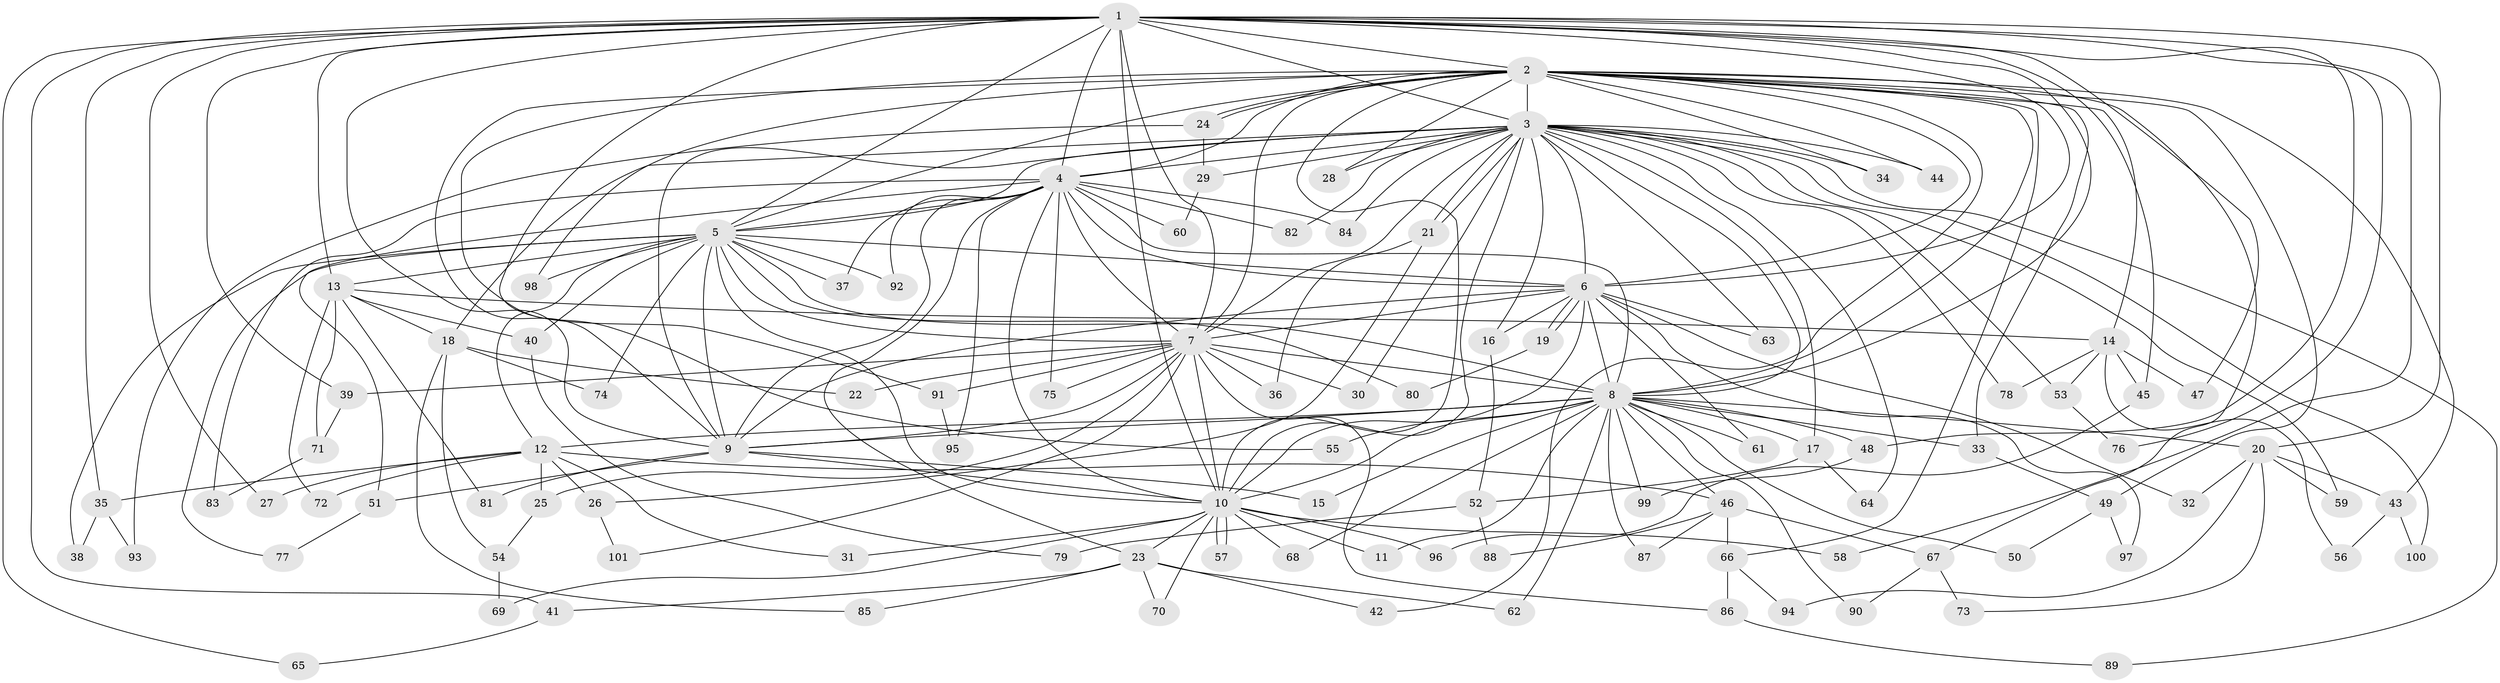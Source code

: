 // Generated by graph-tools (version 1.1) at 2025/11/02/27/25 16:11:02]
// undirected, 101 vertices, 227 edges
graph export_dot {
graph [start="1"]
  node [color=gray90,style=filled];
  1;
  2;
  3;
  4;
  5;
  6;
  7;
  8;
  9;
  10;
  11;
  12;
  13;
  14;
  15;
  16;
  17;
  18;
  19;
  20;
  21;
  22;
  23;
  24;
  25;
  26;
  27;
  28;
  29;
  30;
  31;
  32;
  33;
  34;
  35;
  36;
  37;
  38;
  39;
  40;
  41;
  42;
  43;
  44;
  45;
  46;
  47;
  48;
  49;
  50;
  51;
  52;
  53;
  54;
  55;
  56;
  57;
  58;
  59;
  60;
  61;
  62;
  63;
  64;
  65;
  66;
  67;
  68;
  69;
  70;
  71;
  72;
  73;
  74;
  75;
  76;
  77;
  78;
  79;
  80;
  81;
  82;
  83;
  84;
  85;
  86;
  87;
  88;
  89;
  90;
  91;
  92;
  93;
  94;
  95;
  96;
  97;
  98;
  99;
  100;
  101;
  1 -- 2;
  1 -- 3;
  1 -- 4;
  1 -- 5;
  1 -- 6;
  1 -- 7;
  1 -- 8;
  1 -- 9;
  1 -- 10;
  1 -- 13;
  1 -- 20;
  1 -- 27;
  1 -- 35;
  1 -- 39;
  1 -- 41;
  1 -- 45;
  1 -- 47;
  1 -- 48;
  1 -- 58;
  1 -- 65;
  1 -- 76;
  1 -- 91;
  2 -- 3;
  2 -- 4;
  2 -- 5;
  2 -- 6;
  2 -- 7;
  2 -- 8;
  2 -- 9;
  2 -- 10;
  2 -- 14;
  2 -- 24;
  2 -- 24;
  2 -- 28;
  2 -- 33;
  2 -- 34;
  2 -- 42;
  2 -- 43;
  2 -- 44;
  2 -- 49;
  2 -- 55;
  2 -- 66;
  2 -- 67;
  2 -- 98;
  3 -- 4;
  3 -- 5;
  3 -- 6;
  3 -- 7;
  3 -- 8;
  3 -- 9;
  3 -- 10;
  3 -- 16;
  3 -- 17;
  3 -- 18;
  3 -- 21;
  3 -- 21;
  3 -- 28;
  3 -- 29;
  3 -- 30;
  3 -- 34;
  3 -- 44;
  3 -- 53;
  3 -- 59;
  3 -- 63;
  3 -- 64;
  3 -- 78;
  3 -- 82;
  3 -- 84;
  3 -- 89;
  3 -- 100;
  4 -- 5;
  4 -- 6;
  4 -- 7;
  4 -- 8;
  4 -- 9;
  4 -- 10;
  4 -- 23;
  4 -- 37;
  4 -- 51;
  4 -- 60;
  4 -- 75;
  4 -- 82;
  4 -- 83;
  4 -- 84;
  4 -- 92;
  4 -- 95;
  5 -- 6;
  5 -- 7;
  5 -- 8;
  5 -- 9;
  5 -- 10;
  5 -- 12;
  5 -- 13;
  5 -- 37;
  5 -- 38;
  5 -- 40;
  5 -- 74;
  5 -- 77;
  5 -- 80;
  5 -- 92;
  5 -- 98;
  6 -- 7;
  6 -- 8;
  6 -- 9;
  6 -- 10;
  6 -- 16;
  6 -- 19;
  6 -- 19;
  6 -- 32;
  6 -- 61;
  6 -- 63;
  6 -- 97;
  7 -- 8;
  7 -- 9;
  7 -- 10;
  7 -- 22;
  7 -- 25;
  7 -- 30;
  7 -- 36;
  7 -- 39;
  7 -- 75;
  7 -- 86;
  7 -- 91;
  7 -- 101;
  8 -- 9;
  8 -- 10;
  8 -- 11;
  8 -- 12;
  8 -- 15;
  8 -- 17;
  8 -- 20;
  8 -- 33;
  8 -- 46;
  8 -- 48;
  8 -- 50;
  8 -- 55;
  8 -- 61;
  8 -- 62;
  8 -- 68;
  8 -- 87;
  8 -- 90;
  8 -- 99;
  9 -- 10;
  9 -- 15;
  9 -- 51;
  9 -- 81;
  10 -- 11;
  10 -- 23;
  10 -- 31;
  10 -- 57;
  10 -- 57;
  10 -- 58;
  10 -- 68;
  10 -- 69;
  10 -- 70;
  10 -- 96;
  12 -- 25;
  12 -- 26;
  12 -- 27;
  12 -- 31;
  12 -- 35;
  12 -- 46;
  12 -- 72;
  13 -- 14;
  13 -- 18;
  13 -- 40;
  13 -- 71;
  13 -- 72;
  13 -- 81;
  14 -- 45;
  14 -- 47;
  14 -- 53;
  14 -- 56;
  14 -- 78;
  16 -- 52;
  17 -- 52;
  17 -- 64;
  18 -- 22;
  18 -- 54;
  18 -- 74;
  18 -- 85;
  19 -- 80;
  20 -- 32;
  20 -- 43;
  20 -- 59;
  20 -- 73;
  20 -- 94;
  21 -- 26;
  21 -- 36;
  23 -- 41;
  23 -- 42;
  23 -- 62;
  23 -- 70;
  23 -- 85;
  24 -- 29;
  24 -- 93;
  25 -- 54;
  26 -- 101;
  29 -- 60;
  33 -- 49;
  35 -- 38;
  35 -- 93;
  39 -- 71;
  40 -- 79;
  41 -- 65;
  43 -- 56;
  43 -- 100;
  45 -- 96;
  46 -- 66;
  46 -- 67;
  46 -- 87;
  46 -- 88;
  48 -- 99;
  49 -- 50;
  49 -- 97;
  51 -- 77;
  52 -- 79;
  52 -- 88;
  53 -- 76;
  54 -- 69;
  66 -- 86;
  66 -- 94;
  67 -- 73;
  67 -- 90;
  71 -- 83;
  86 -- 89;
  91 -- 95;
}

